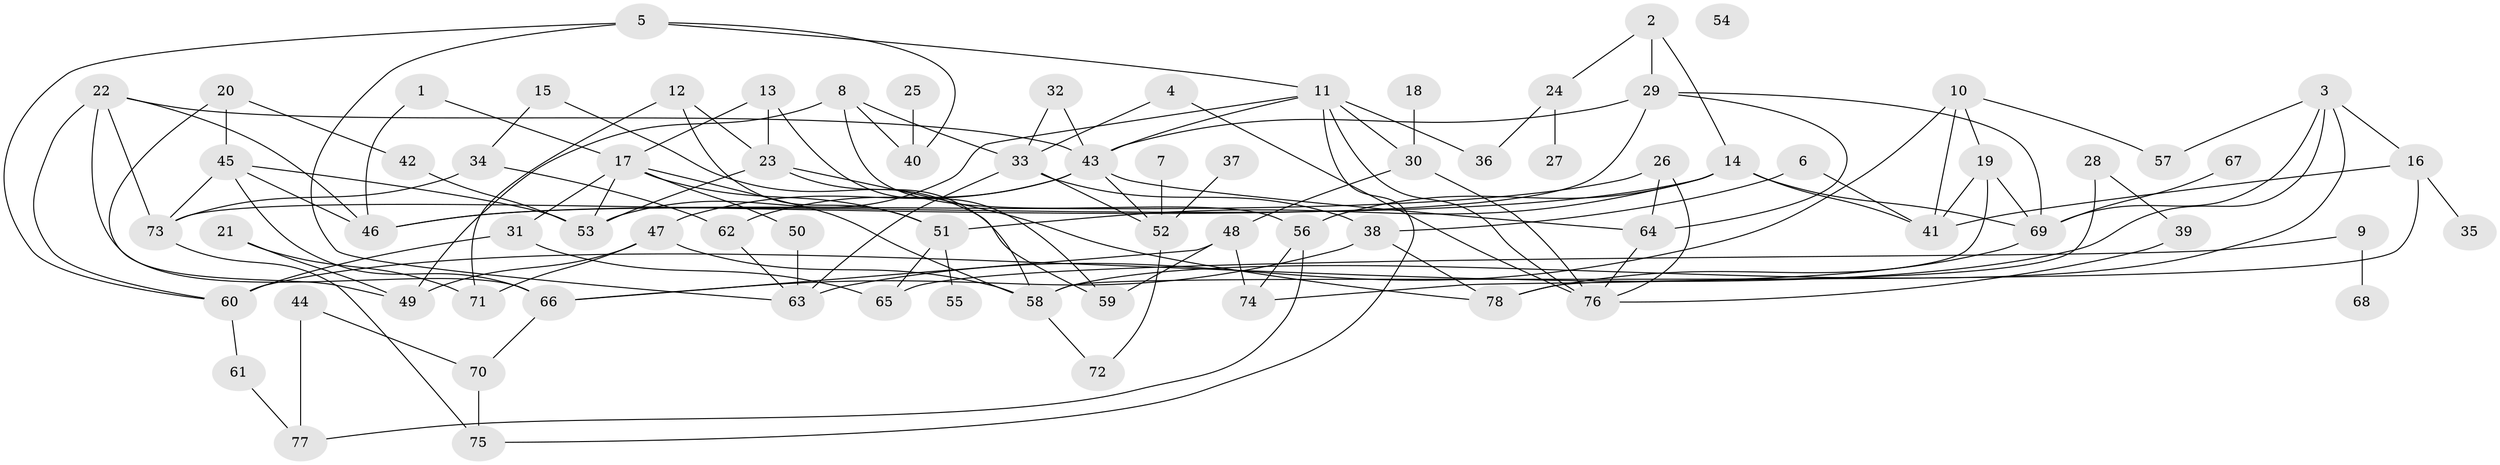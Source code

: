// coarse degree distribution, {9: 0.09375, 14: 0.03125, 8: 0.125, 4: 0.125, 2: 0.1875, 5: 0.125, 3: 0.125, 7: 0.03125, 1: 0.125, 0: 0.03125}
// Generated by graph-tools (version 1.1) at 2025/16/03/04/25 18:16:32]
// undirected, 78 vertices, 133 edges
graph export_dot {
graph [start="1"]
  node [color=gray90,style=filled];
  1;
  2;
  3;
  4;
  5;
  6;
  7;
  8;
  9;
  10;
  11;
  12;
  13;
  14;
  15;
  16;
  17;
  18;
  19;
  20;
  21;
  22;
  23;
  24;
  25;
  26;
  27;
  28;
  29;
  30;
  31;
  32;
  33;
  34;
  35;
  36;
  37;
  38;
  39;
  40;
  41;
  42;
  43;
  44;
  45;
  46;
  47;
  48;
  49;
  50;
  51;
  52;
  53;
  54;
  55;
  56;
  57;
  58;
  59;
  60;
  61;
  62;
  63;
  64;
  65;
  66;
  67;
  68;
  69;
  70;
  71;
  72;
  73;
  74;
  75;
  76;
  77;
  78;
  1 -- 17;
  1 -- 46;
  2 -- 14;
  2 -- 24;
  2 -- 29;
  3 -- 16;
  3 -- 57;
  3 -- 58;
  3 -- 60;
  3 -- 69;
  4 -- 33;
  4 -- 76;
  5 -- 11;
  5 -- 40;
  5 -- 60;
  5 -- 63;
  6 -- 38;
  6 -- 41;
  7 -- 52;
  8 -- 33;
  8 -- 40;
  8 -- 49;
  8 -- 56;
  9 -- 65;
  9 -- 68;
  10 -- 19;
  10 -- 41;
  10 -- 57;
  10 -- 63;
  11 -- 30;
  11 -- 36;
  11 -- 43;
  11 -- 53;
  11 -- 75;
  11 -- 76;
  12 -- 23;
  12 -- 51;
  12 -- 71;
  13 -- 17;
  13 -- 23;
  13 -- 59;
  14 -- 41;
  14 -- 46;
  14 -- 51;
  14 -- 56;
  14 -- 69;
  15 -- 34;
  15 -- 59;
  16 -- 35;
  16 -- 41;
  16 -- 58;
  17 -- 31;
  17 -- 50;
  17 -- 51;
  17 -- 53;
  17 -- 58;
  18 -- 30;
  19 -- 41;
  19 -- 69;
  19 -- 74;
  20 -- 42;
  20 -- 45;
  20 -- 49;
  21 -- 49;
  21 -- 71;
  22 -- 43;
  22 -- 46;
  22 -- 60;
  22 -- 66;
  22 -- 73;
  23 -- 53;
  23 -- 58;
  23 -- 78;
  24 -- 27;
  24 -- 36;
  25 -- 40;
  26 -- 46;
  26 -- 64;
  26 -- 76;
  28 -- 39;
  28 -- 78;
  29 -- 43;
  29 -- 64;
  29 -- 69;
  29 -- 73;
  30 -- 48;
  30 -- 76;
  31 -- 60;
  31 -- 65;
  32 -- 33;
  32 -- 43;
  33 -- 38;
  33 -- 52;
  33 -- 63;
  34 -- 62;
  34 -- 73;
  37 -- 52;
  38 -- 66;
  38 -- 78;
  39 -- 76;
  42 -- 53;
  43 -- 47;
  43 -- 52;
  43 -- 62;
  43 -- 64;
  44 -- 70;
  44 -- 77;
  45 -- 46;
  45 -- 53;
  45 -- 66;
  45 -- 73;
  47 -- 49;
  47 -- 58;
  47 -- 71;
  48 -- 59;
  48 -- 66;
  48 -- 74;
  50 -- 63;
  51 -- 55;
  51 -- 65;
  52 -- 72;
  56 -- 74;
  56 -- 77;
  58 -- 72;
  60 -- 61;
  61 -- 77;
  62 -- 63;
  64 -- 76;
  66 -- 70;
  67 -- 69;
  69 -- 78;
  70 -- 75;
  73 -- 75;
}
